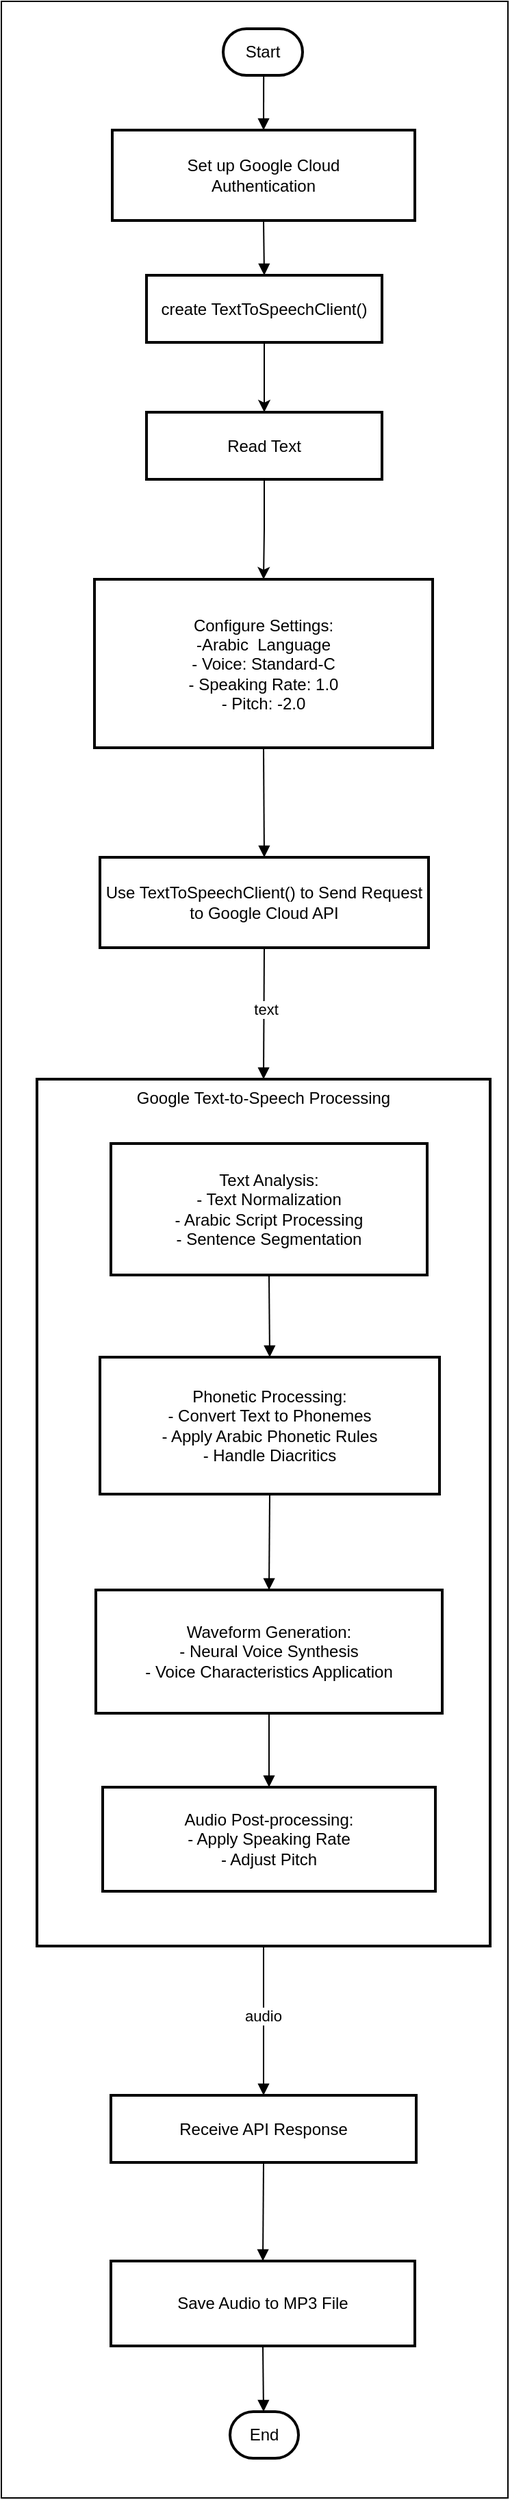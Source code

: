 <mxfile version="25.0.3">
  <diagram name="Page-1" id="49HSHfitnj6Txe-Hubwh">
    <mxGraphModel grid="1" page="1" gridSize="10" guides="1" tooltips="1" connect="1" arrows="1" fold="1" pageScale="1" pageWidth="827" pageHeight="1169" math="0" shadow="0">
      <root>
        <mxCell id="0" />
        <mxCell id="1" parent="0" />
        <mxCell id="skUECkQeclGTTOMpBBpG-33" value="" style="rounded=0;whiteSpace=wrap;html=1;" vertex="1" parent="1">
          <mxGeometry x="414" y="10" width="370" height="1823" as="geometry" />
        </mxCell>
        <mxCell id="skUECkQeclGTTOMpBBpG-34" value="Google Text-to-Speech Processing" style="whiteSpace=wrap;strokeWidth=2;verticalAlign=top;container=0;" vertex="1" parent="1">
          <mxGeometry x="440" y="797" width="331" height="633" as="geometry" />
        </mxCell>
        <mxCell id="skUECkQeclGTTOMpBBpG-44" value="Start" style="rounded=1;whiteSpace=wrap;arcSize=50;strokeWidth=2;" vertex="1" parent="1">
          <mxGeometry x="576" y="30" width="58" height="34" as="geometry" />
        </mxCell>
        <mxCell id="skUECkQeclGTTOMpBBpG-45" value="Set up Google Cloud&#xa;Authentication" style="whiteSpace=wrap;strokeWidth=2;" vertex="1" parent="1">
          <mxGeometry x="495" y="104" width="221" height="66" as="geometry" />
        </mxCell>
        <mxCell id="skUECkQeclGTTOMpBBpG-47" value="Configure Settings:&#xa;-Arabic  Language&#xa;- Voice: Standard-C&#xa;- Speaking Rate: 1.0&#xa;- Pitch: -2.0" style="whiteSpace=wrap;strokeWidth=2;" vertex="1" parent="1">
          <mxGeometry x="482" y="432" width="247" height="123" as="geometry" />
        </mxCell>
        <mxCell id="skUECkQeclGTTOMpBBpG-48" value="Use TextToSpeechClient() to Send Request to Google Cloud API" style="whiteSpace=wrap;strokeWidth=2;" vertex="1" parent="1">
          <mxGeometry x="486" y="635" width="240" height="66" as="geometry" />
        </mxCell>
        <mxCell id="skUECkQeclGTTOMpBBpG-49" value="Receive API Response" style="whiteSpace=wrap;strokeWidth=2;" vertex="1" parent="1">
          <mxGeometry x="494" y="1539" width="223" height="49" as="geometry" />
        </mxCell>
        <mxCell id="skUECkQeclGTTOMpBBpG-50" value="Save Audio to MP3 File" style="whiteSpace=wrap;strokeWidth=2;" vertex="1" parent="1">
          <mxGeometry x="494" y="1660" width="222" height="62" as="geometry" />
        </mxCell>
        <mxCell id="skUECkQeclGTTOMpBBpG-51" value="End" style="rounded=1;whiteSpace=wrap;arcSize=50;strokeWidth=2;" vertex="1" parent="1">
          <mxGeometry x="581" y="1770" width="50" height="34" as="geometry" />
        </mxCell>
        <mxCell id="skUECkQeclGTTOMpBBpG-52" value="" style="curved=1;startArrow=none;endArrow=block;exitX=0.51;exitY=0.99;entryX=0.5;entryY=-0.01;rounded=0;" edge="1" parent="1" source="skUECkQeclGTTOMpBBpG-44" target="skUECkQeclGTTOMpBBpG-45">
          <mxGeometry relative="1" as="geometry">
            <Array as="points" />
          </mxGeometry>
        </mxCell>
        <mxCell id="skUECkQeclGTTOMpBBpG-53" value="" style="curved=1;startArrow=none;endArrow=block;exitX=0.5;exitY=1;entryX=0.5;entryY=0;rounded=0;entryDx=0;entryDy=0;" edge="1" parent="1" source="skUECkQeclGTTOMpBBpG-45" target="skUECkQeclGTTOMpBBpG-60">
          <mxGeometry relative="1" as="geometry">
            <Array as="points" />
          </mxGeometry>
        </mxCell>
        <mxCell id="skUECkQeclGTTOMpBBpG-55" value="" style="curved=1;startArrow=none;endArrow=block;exitX=0.5;exitY=1.01;entryX=0.5;entryY=-0.01;rounded=0;" edge="1" parent="1" source="skUECkQeclGTTOMpBBpG-47" target="skUECkQeclGTTOMpBBpG-48">
          <mxGeometry relative="1" as="geometry">
            <Array as="points" />
          </mxGeometry>
        </mxCell>
        <mxCell id="skUECkQeclGTTOMpBBpG-56" value="" style="curved=1;startArrow=none;endArrow=block;exitX=0.5;exitY=0.99;entryX=0.5;entryY=-0.01;rounded=0;" edge="1" parent="1" source="skUECkQeclGTTOMpBBpG-49" target="skUECkQeclGTTOMpBBpG-50">
          <mxGeometry relative="1" as="geometry">
            <Array as="points" />
          </mxGeometry>
        </mxCell>
        <mxCell id="skUECkQeclGTTOMpBBpG-57" value="" style="curved=1;startArrow=none;endArrow=block;exitX=0.5;exitY=0.98;entryX=0.49;entryY=0;rounded=0;" edge="1" parent="1" source="skUECkQeclGTTOMpBBpG-50" target="skUECkQeclGTTOMpBBpG-51">
          <mxGeometry relative="1" as="geometry">
            <Array as="points" />
          </mxGeometry>
        </mxCell>
        <mxCell id="skUECkQeclGTTOMpBBpG-58" value="" style="curved=1;startArrow=none;endArrow=block;exitX=0.5;exitY=1;entryX=0.5;entryY=0;rounded=0;" edge="1" parent="1" source="skUECkQeclGTTOMpBBpG-48" target="skUECkQeclGTTOMpBBpG-34">
          <mxGeometry relative="1" as="geometry">
            <Array as="points" />
          </mxGeometry>
        </mxCell>
        <mxCell id="skUECkQeclGTTOMpBBpG-68" value="text" style="edgeLabel;html=1;align=center;verticalAlign=middle;resizable=0;points=[];" connectable="0" vertex="1" parent="skUECkQeclGTTOMpBBpG-58">
          <mxGeometry x="-0.077" y="1" relative="1" as="geometry">
            <mxPoint as="offset" />
          </mxGeometry>
        </mxCell>
        <mxCell id="skUECkQeclGTTOMpBBpG-59" value="" style="curved=1;startArrow=none;endArrow=block;exitX=0.5;exitY=1;entryX=0.5;entryY=0;rounded=0;" edge="1" parent="1" source="skUECkQeclGTTOMpBBpG-34" target="skUECkQeclGTTOMpBBpG-49">
          <mxGeometry relative="1" as="geometry">
            <Array as="points" />
          </mxGeometry>
        </mxCell>
        <mxCell id="skUECkQeclGTTOMpBBpG-67" value="audio" style="edgeLabel;html=1;align=center;verticalAlign=middle;resizable=0;points=[];" connectable="0" vertex="1" parent="skUECkQeclGTTOMpBBpG-59">
          <mxGeometry x="-0.068" y="-1" relative="1" as="geometry">
            <mxPoint as="offset" />
          </mxGeometry>
        </mxCell>
        <mxCell id="skUECkQeclGTTOMpBBpG-65" style="edgeStyle=orthogonalEdgeStyle;rounded=0;orthogonalLoop=1;jettySize=auto;html=1;entryX=0.5;entryY=0;entryDx=0;entryDy=0;" edge="1" parent="1" source="skUECkQeclGTTOMpBBpG-60" target="skUECkQeclGTTOMpBBpG-61">
          <mxGeometry relative="1" as="geometry" />
        </mxCell>
        <mxCell id="skUECkQeclGTTOMpBBpG-60" value="create TextToSpeechClient()" style="whiteSpace=wrap;strokeWidth=2;" vertex="1" parent="1">
          <mxGeometry x="520" y="210" width="172" height="49" as="geometry" />
        </mxCell>
        <mxCell id="skUECkQeclGTTOMpBBpG-66" style="edgeStyle=orthogonalEdgeStyle;rounded=0;orthogonalLoop=1;jettySize=auto;html=1;entryX=0.5;entryY=0;entryDx=0;entryDy=0;" edge="1" parent="1" source="skUECkQeclGTTOMpBBpG-61" target="skUECkQeclGTTOMpBBpG-47">
          <mxGeometry relative="1" as="geometry" />
        </mxCell>
        <mxCell id="skUECkQeclGTTOMpBBpG-61" value="Read Text" style="whiteSpace=wrap;strokeWidth=2;" vertex="1" parent="1">
          <mxGeometry x="520" y="310" width="172" height="49" as="geometry" />
        </mxCell>
        <mxCell id="skUECkQeclGTTOMpBBpG-35" value="Text Analysis:&#xa;- Text Normalization&#xa;- Arabic Script Processing&#xa;- Sentence Segmentation" style="whiteSpace=wrap;strokeWidth=2;" vertex="1" parent="1">
          <mxGeometry x="494" y="844" width="231" height="96" as="geometry" />
        </mxCell>
        <mxCell id="skUECkQeclGTTOMpBBpG-36" value="Phonetic Processing:&#xa;- Convert Text to Phonemes&#xa;- Apply Arabic Phonetic Rules&#xa;- Handle Diacritics" style="whiteSpace=wrap;strokeWidth=2;" vertex="1" parent="1">
          <mxGeometry x="486" y="1000" width="248" height="100" as="geometry" />
        </mxCell>
        <mxCell id="skUECkQeclGTTOMpBBpG-38" value="Waveform Generation:&#xa;- Neural Voice Synthesis&#xa;- Voice Characteristics Application" style="whiteSpace=wrap;strokeWidth=2;" vertex="1" parent="1">
          <mxGeometry x="483" y="1170" width="253" height="90" as="geometry" />
        </mxCell>
        <mxCell id="skUECkQeclGTTOMpBBpG-39" value="Audio Post-processing:&#xa;- Apply Speaking Rate&#xa;- Adjust Pitch" style="whiteSpace=wrap;strokeWidth=2;" vertex="1" parent="1">
          <mxGeometry x="488" y="1314" width="243" height="76" as="geometry" />
        </mxCell>
        <mxCell id="skUECkQeclGTTOMpBBpG-40" value="" style="curved=1;startArrow=none;endArrow=block;exitX=0.5;exitY=1;entryX=0.5;entryY=0;rounded=0;" edge="1" parent="1" source="skUECkQeclGTTOMpBBpG-35" target="skUECkQeclGTTOMpBBpG-36">
          <mxGeometry relative="1" as="geometry">
            <Array as="points" />
          </mxGeometry>
        </mxCell>
        <mxCell id="skUECkQeclGTTOMpBBpG-41" value="" style="curved=1;startArrow=none;endArrow=block;exitX=0.5;exitY=1;entryX=0.5;entryY=0;rounded=0;entryDx=0;entryDy=0;" edge="1" parent="1" source="skUECkQeclGTTOMpBBpG-36" target="skUECkQeclGTTOMpBBpG-38">
          <mxGeometry relative="1" as="geometry">
            <Array as="points" />
            <mxPoint x="609" y="1204" as="targetPoint" />
          </mxGeometry>
        </mxCell>
        <mxCell id="skUECkQeclGTTOMpBBpG-43" value="" style="curved=1;startArrow=none;endArrow=block;exitX=0.5;exitY=1;entryX=0.5;entryY=0;rounded=0;" edge="1" parent="1" source="skUECkQeclGTTOMpBBpG-38" target="skUECkQeclGTTOMpBBpG-39">
          <mxGeometry relative="1" as="geometry">
            <Array as="points" />
          </mxGeometry>
        </mxCell>
      </root>
    </mxGraphModel>
  </diagram>
</mxfile>
